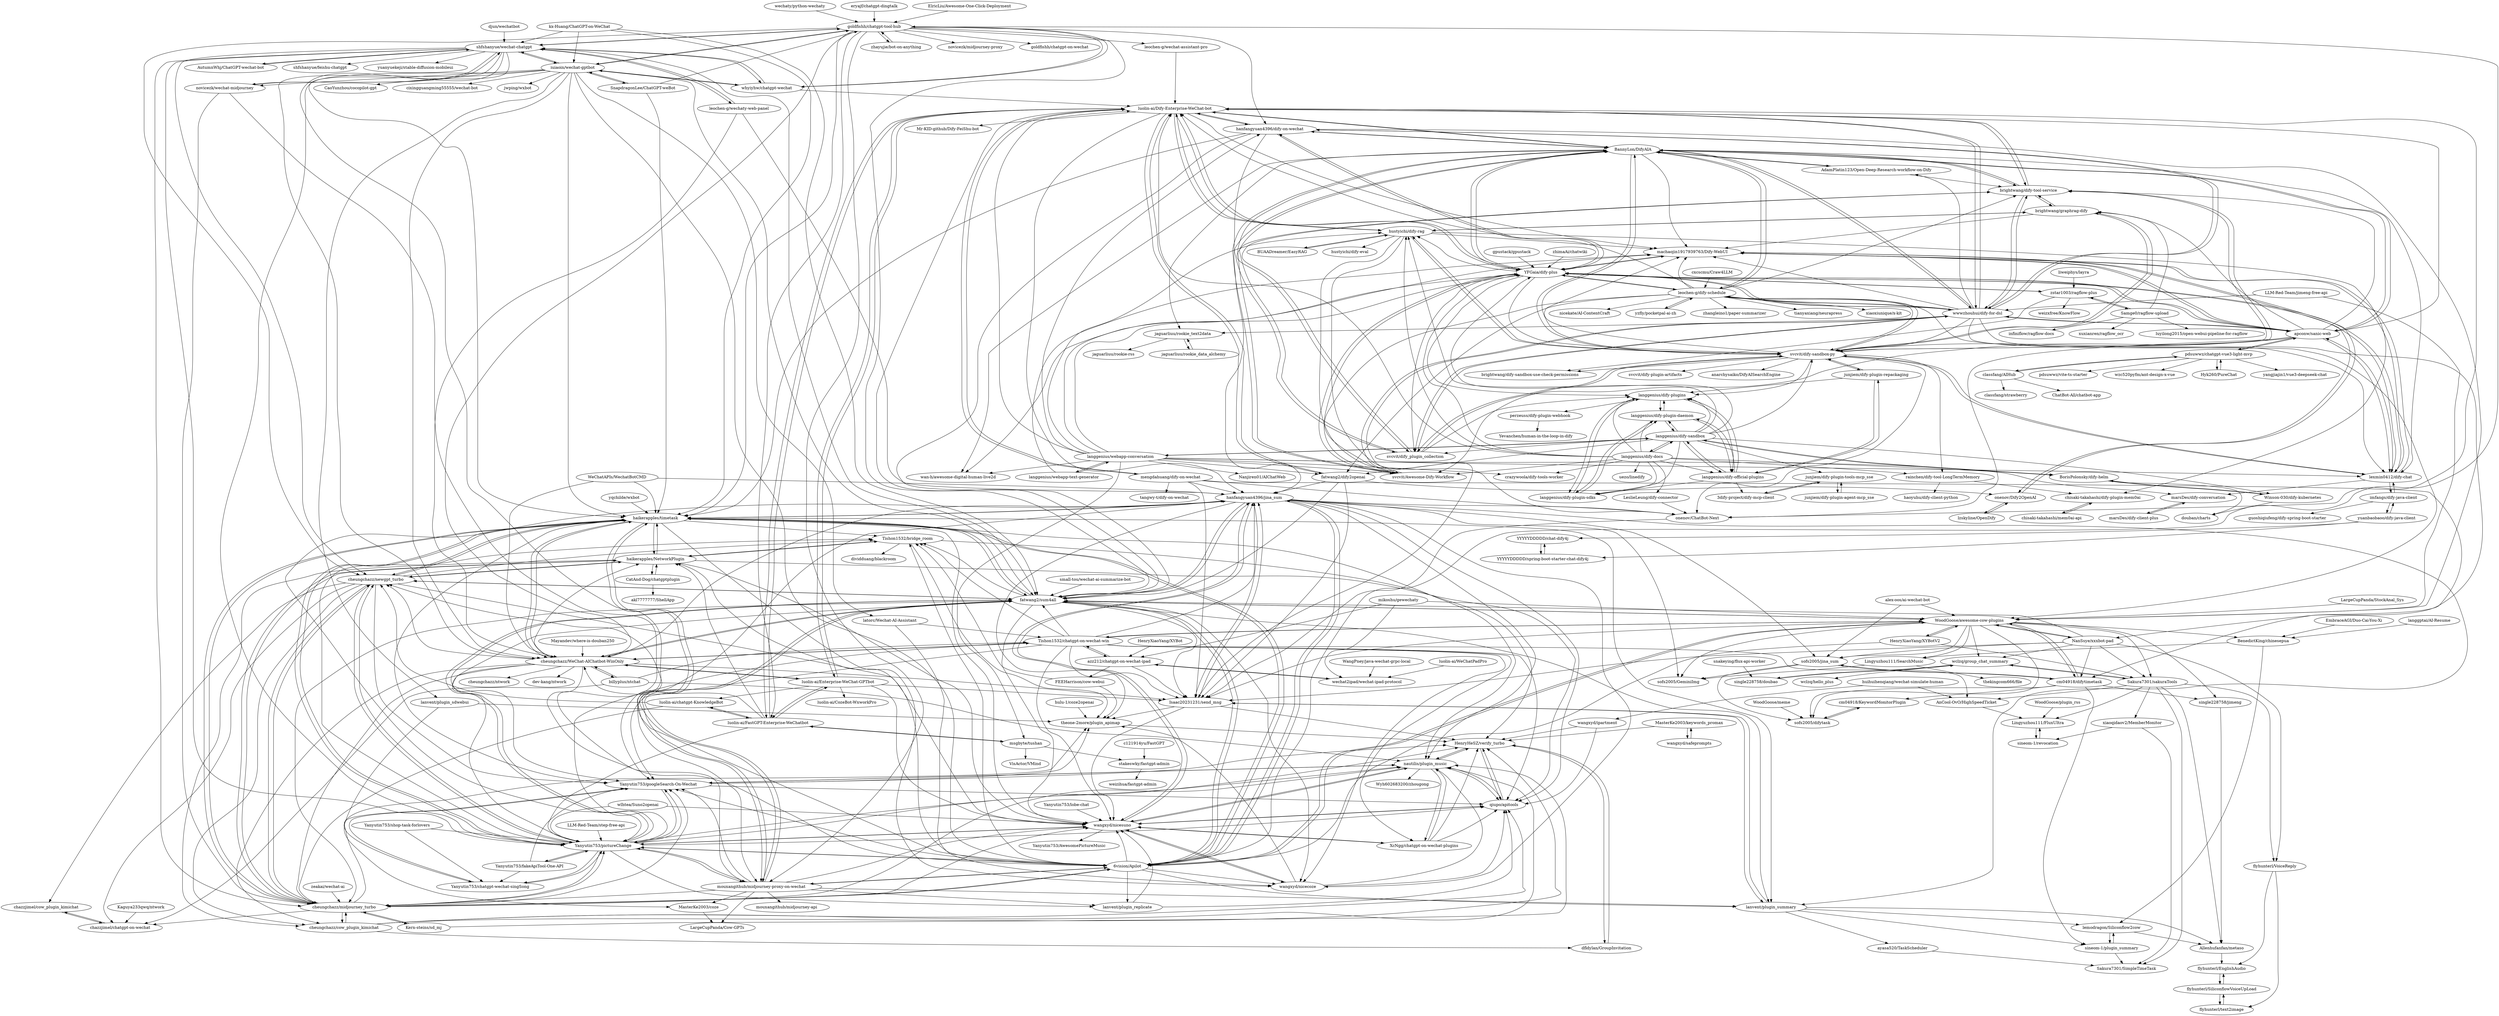 digraph G {
"wechaty/python-wechaty" -> "goldfishh/chatgpt-tool-hub" ["e"=1]
"leochen-g/wechat-assistant-pro" -> "luolin-ai/Dify-Enterprise-WeChat-bot" ["e"=1]
"leochen-g/wechaty-web-panel" -> "hanfangyuan4396/jina_sum" ["e"=1]
"leochen-g/wechaty-web-panel" -> "cheungchazz/WeChat-AIChatbot-WinOnly" ["e"=1]
"leochen-g/wechaty-web-panel" -> "shfshanyue/wechat-chatgpt" ["e"=1]
"WangPney/java-wechat-grpc-local" -> "wechat2ipad/wechat-ipad-protocol" ["e"=1]
"Mayandev/where-is-douban250" -> "cheungchazz/WeChat-AIChatbot-WinOnly" ["e"=1]
"zhayujie/bot-on-anything" -> "goldfishh/chatgpt-tool-hub" ["e"=1]
"AutumnWhj/ChatGPT-wechat-bot" -> "shfshanyue/wechat-chatgpt" ["e"=1]
"yqchilde/wxbot" -> "haikerapples/timetask" ["e"=1]
"djun/wechatbot" -> "shfshanyue/wechat-chatgpt" ["e"=1]
"billyplus/ntchat" -> "cheungchazz/WeChat-AIChatbot-WinOnly" ["e"=1]
"billyplus/ntchat" -> "nautilis/plugin_music" ["e"=1]
"billyplus/ntchat" -> "Tishon1532/chatgpt-on-wechat-win" ["e"=1]
"billyplus/ntchat" -> "chazzjimel/chatgpt-on-wechat" ["e"=1]
"eryajf/chatgpt-dingtalk" -> "goldfishh/chatgpt-tool-hub" ["e"=1]
"kx-Huang/ChatGPT-on-WeChat" -> "iuiaoin/wechat-gptbot" ["e"=1]
"kx-Huang/ChatGPT-on-WeChat" -> "haikerapples/timetask" ["e"=1]
"kx-Huang/ChatGPT-on-WeChat" -> "shfshanyue/wechat-chatgpt" ["e"=1]
"kx-Huang/ChatGPT-on-WeChat" -> "fatwang2/sum4all" ["e"=1]
"Hyk260/PureChat" -> "pdsuwwz/chatgpt-vue3-light-mvp" ["e"=1]
"msgbyte/tushan" -> "stakeswky/fastgpt-admin"
"msgbyte/tushan" -> "luolin-ai/FastGPT-Enterprise-WeChatbot"
"msgbyte/tushan" -> "VisActor/VMind" ["e"=1]
"Kaguya233qwq/ntwork" -> "chazzjimel/chatgpt-on-wechat" ["e"=1]
"shfshanyue/wechat-chatgpt" -> "shfshanyue/feishu-chatgpt"
"shfshanyue/wechat-chatgpt" -> "novicezk/wechat-midjourney" ["e"=1]
"shfshanyue/wechat-chatgpt" -> "whyiyhw/chatgpt-wechat" ["e"=1]
"shfshanyue/wechat-chatgpt" -> "AutumnWhj/ChatGPT-wechat-bot" ["e"=1]
"shfshanyue/wechat-chatgpt" -> "iuiaoin/wechat-gptbot"
"shfshanyue/wechat-chatgpt" -> "leochen-g/wechaty-web-panel" ["e"=1]
"shfshanyue/wechat-chatgpt" -> "fatwang2/sum4all"
"shfshanyue/wechat-chatgpt" -> "Yanyutin753/pictureChange"
"shfshanyue/wechat-chatgpt" -> "goldfishh/chatgpt-tool-hub"
"shfshanyue/wechat-chatgpt" -> "cheungchazz/newgpt_turbo"
"shfshanyue/wechat-chatgpt" -> "cheungchazz/WeChat-AIChatbot-WinOnly"
"shfshanyue/wechat-chatgpt" -> "haikerapples/timetask"
"shfshanyue/wechat-chatgpt" -> "yuanyuekeji/stable-diffusion-mobileui" ["e"=1]
"shfshanyue/wechat-chatgpt" -> "cheungchazz/midjourney_turbo"
"shfshanyue/wechat-chatgpt" -> "mouxangithub/midjourney-proxy-on-wechat"
"small-tou/wechat-ai-summarize-bot" -> "fatwang2/sum4all" ["e"=1]
"luolin-ai/Dify-Enterprise-WeChat-bot" -> "luolin-ai/Enterprise-WeChat-GPTbot"
"luolin-ai/Dify-Enterprise-WeChat-bot" -> "mengdahuang/dify-on-wechat"
"luolin-ai/Dify-Enterprise-WeChat-bot" -> "luolin-ai/FastGPT-Enterprise-WeChatbot"
"luolin-ai/Dify-Enterprise-WeChat-bot" -> "hanfangyuan4396/dify-on-wechat" ["e"=1]
"luolin-ai/Dify-Enterprise-WeChat-bot" -> "fatwang2/dify2openai" ["e"=1]
"luolin-ai/Dify-Enterprise-WeChat-bot" -> "BannyLon/DifyAIA"
"luolin-ai/Dify-Enterprise-WeChat-bot" -> "onenov/ChatBot-Next"
"luolin-ai/Dify-Enterprise-WeChat-bot" -> "fatwang2/sum4all"
"luolin-ai/Dify-Enterprise-WeChat-bot" -> "hanfangyuan4396/jina_sum"
"luolin-ai/Dify-Enterprise-WeChat-bot" -> "Mr-KID-github/Dify-FeiShu-bot"
"luolin-ai/Dify-Enterprise-WeChat-bot" -> "hustyichi/dify-rag"
"luolin-ai/Dify-Enterprise-WeChat-bot" -> "machaojin1917939763/Dify-WebUI"
"luolin-ai/Dify-Enterprise-WeChat-bot" -> "YFGaia/dify-plus"
"luolin-ai/Dify-Enterprise-WeChat-bot" -> "wwwzhouhui/dify-for-dsl"
"luolin-ai/Dify-Enterprise-WeChat-bot" -> "brightwang/dify-tool-service"
"haikerapples/timetask" -> "6vision/Apilot"
"haikerapples/timetask" -> "fatwang2/sum4all"
"haikerapples/timetask" -> "Yanyutin753/pictureChange"
"haikerapples/timetask" -> "cheungchazz/newgpt_turbo"
"haikerapples/timetask" -> "Yanyutin753/googleSearch-On-Wechat"
"haikerapples/timetask" -> "cheungchazz/midjourney_turbo"
"haikerapples/timetask" -> "hanfangyuan4396/jina_sum"
"haikerapples/timetask" -> "haikerapples/NetworkPlugin"
"haikerapples/timetask" -> "mouxangithub/midjourney-proxy-on-wechat"
"haikerapples/timetask" -> "wangxyd/nicecoze"
"haikerapples/timetask" -> "wangxyd/nicesuno"
"haikerapples/timetask" -> "cheungchazz/WeChat-AIChatbot-WinOnly"
"haikerapples/timetask" -> "lanvent/plugin_summary"
"haikerapples/timetask" -> "nautilis/plugin_music"
"haikerapples/timetask" -> "Tishon1532/bridge_room"
"cheungchazz/WeChat-AIChatbot-WinOnly" -> "Tishon1532/chatgpt-on-wechat-win"
"cheungchazz/WeChat-AIChatbot-WinOnly" -> "billyplus/ntchat" ["e"=1]
"cheungchazz/WeChat-AIChatbot-WinOnly" -> "fatwang2/sum4all"
"cheungchazz/WeChat-AIChatbot-WinOnly" -> "cheungchazz/ntwork" ["e"=1]
"cheungchazz/WeChat-AIChatbot-WinOnly" -> "haikerapples/timetask"
"cheungchazz/WeChat-AIChatbot-WinOnly" -> "cheungchazz/midjourney_turbo"
"cheungchazz/WeChat-AIChatbot-WinOnly" -> "cheungchazz/newgpt_turbo"
"cheungchazz/WeChat-AIChatbot-WinOnly" -> "luolin-ai/Enterprise-WeChat-GPTbot"
"cheungchazz/WeChat-AIChatbot-WinOnly" -> "6vision/Apilot"
"cheungchazz/WeChat-AIChatbot-WinOnly" -> "Yanyutin753/pictureChange"
"cheungchazz/WeChat-AIChatbot-WinOnly" -> "hanfangyuan4396/jina_sum"
"cheungchazz/WeChat-AIChatbot-WinOnly" -> "haikerapples/NetworkPlugin"
"cheungchazz/WeChat-AIChatbot-WinOnly" -> "dev-kang/ntwork" ["e"=1]
"cheungchazz/WeChat-AIChatbot-WinOnly" -> "cheungchazz/cow_plugin_kimichat"
"cheungchazz/WeChat-AIChatbot-WinOnly" -> "Isaac20231231/send_msg"
"whyiyhw/chatgpt-wechat" -> "shfshanyue/wechat-chatgpt" ["e"=1]
"whyiyhw/chatgpt-wechat" -> "goldfishh/chatgpt-tool-hub" ["e"=1]
"whyiyhw/chatgpt-wechat" -> "iuiaoin/wechat-gptbot" ["e"=1]
"whyiyhw/chatgpt-wechat" -> "luolin-ai/Dify-Enterprise-WeChat-bot" ["e"=1]
"BorisPolonsky/dify-helm" -> "Winson-030/dify-kubernetes"
"BorisPolonsky/dify-helm" -> "douban/charts"
"BorisPolonsky/dify-helm" -> "langgenius/dify-sandbox"
"goldfishh/chatgpt-tool-hub" -> "zhayujie/bot-on-anything" ["e"=1]
"goldfishh/chatgpt-tool-hub" -> "haikerapples/timetask"
"goldfishh/chatgpt-tool-hub" -> "fatwang2/sum4all"
"goldfishh/chatgpt-tool-hub" -> "6vision/Apilot"
"goldfishh/chatgpt-tool-hub" -> "iuiaoin/wechat-gptbot"
"goldfishh/chatgpt-tool-hub" -> "mouxangithub/midjourney-proxy-on-wechat"
"goldfishh/chatgpt-tool-hub" -> "hanfangyuan4396/dify-on-wechat" ["e"=1]
"goldfishh/chatgpt-tool-hub" -> "cheungchazz/WeChat-AIChatbot-WinOnly"
"goldfishh/chatgpt-tool-hub" -> "luolin-ai/FastGPT-Enterprise-WeChatbot"
"goldfishh/chatgpt-tool-hub" -> "whyiyhw/chatgpt-wechat" ["e"=1]
"goldfishh/chatgpt-tool-hub" -> "novicezk/midjourney-proxy" ["e"=1]
"goldfishh/chatgpt-tool-hub" -> "goldfishh/chatgpt-on-wechat"
"goldfishh/chatgpt-tool-hub" -> "shfshanyue/wechat-chatgpt"
"goldfishh/chatgpt-tool-hub" -> "cheungchazz/newgpt_turbo"
"goldfishh/chatgpt-tool-hub" -> "leochen-g/wechat-assistant-pro" ["e"=1]
"ElricLiu/Awesome-One-Click-Deployment" -> "goldfishh/chatgpt-tool-hub" ["e"=1]
"Yanyutin753/pictureChange" -> "Yanyutin753/googleSearch-On-Wechat"
"Yanyutin753/pictureChange" -> "fatwang2/sum4all"
"Yanyutin753/pictureChange" -> "wangxyd/nicesuno"
"Yanyutin753/pictureChange" -> "Yanyutin753/chatgpt-wechat-singSong"
"Yanyutin753/pictureChange" -> "cheungchazz/midjourney_turbo"
"Yanyutin753/pictureChange" -> "haikerapples/timetask"
"Yanyutin753/pictureChange" -> "cheungchazz/newgpt_turbo"
"Yanyutin753/pictureChange" -> "mouxangithub/midjourney-proxy-on-wechat"
"Yanyutin753/pictureChange" -> "6vision/Apilot"
"Yanyutin753/pictureChange" -> "Tishon1532/bridge_room"
"Yanyutin753/pictureChange" -> "HenryHeSZ/verify_turbo"
"Yanyutin753/pictureChange" -> "nautilis/plugin_music"
"Yanyutin753/pictureChange" -> "Yanyutin753/fakeApiTool-One-API" ["e"=1]
"Yanyutin753/pictureChange" -> "lanvent/plugin_replicate"
"Yanyutin753/pictureChange" -> "qiupo/apitools"
"fatwang2/sum4all" -> "Yanyutin753/pictureChange"
"fatwang2/sum4all" -> "6vision/Apilot"
"fatwang2/sum4all" -> "haikerapples/timetask"
"fatwang2/sum4all" -> "wangxyd/nicesuno"
"fatwang2/sum4all" -> "hanfangyuan4396/jina_sum"
"fatwang2/sum4all" -> "WoodGoose/awesome-cow-plugins"
"fatwang2/sum4all" -> "lanvent/plugin_summary"
"fatwang2/sum4all" -> "cheungchazz/newgpt_turbo"
"fatwang2/sum4all" -> "Yanyutin753/googleSearch-On-Wechat"
"fatwang2/sum4all" -> "wangxyd/nicecoze"
"fatwang2/sum4all" -> "Isaac20231231/send_msg"
"fatwang2/sum4all" -> "cheungchazz/midjourney_turbo"
"fatwang2/sum4all" -> "mouxangithub/midjourney-proxy-on-wechat"
"fatwang2/sum4all" -> "cheungchazz/WeChat-AIChatbot-WinOnly"
"fatwang2/sum4all" -> "Tishon1532/bridge_room"
"c121914yu/FastGPT" -> "stakeswky/fastgpt-admin"
"lanvent/plugin_summary" -> "ayasa520/TaskScheduler"
"lanvent/plugin_summary" -> "Allenhufanfan/metaso"
"lanvent/plugin_summary" -> "sineom-1/plugin_summary"
"lanvent/plugin_summary" -> "Isaac20231231/send_msg"
"lanvent/plugin_summary" -> "lemodragon/Siliconflow2cow"
"luolin-ai/Enterprise-WeChat-GPTbot" -> "luolin-ai/FastGPT-Enterprise-WeChatbot"
"luolin-ai/Enterprise-WeChat-GPTbot" -> "Isaac20231231/send_msg"
"luolin-ai/Enterprise-WeChat-GPTbot" -> "luolin-ai/Dify-Enterprise-WeChat-bot"
"luolin-ai/Enterprise-WeChat-GPTbot" -> "cheungchazz/WeChat-AIChatbot-WinOnly"
"luolin-ai/Enterprise-WeChat-GPTbot" -> "luolin-ai/CozeBot-WxworkPro"
"luolin-ai/Enterprise-WeChat-GPTbot" -> "wangxyd/nicesuno"
"luolin-ai/Enterprise-WeChat-GPTbot" -> "luolin-ai/chatgpt-KnowledgeBot"
"nautilis/plugin_music" -> "HenryHeSZ/verify_turbo"
"nautilis/plugin_music" -> "qiupo/apitools"
"nautilis/plugin_music" -> "wangxyd/nicesuno"
"nautilis/plugin_music" -> "Yanyutin753/googleSearch-On-Wechat"
"nautilis/plugin_music" -> "Wyh602683200/zhougong"
"nautilis/plugin_music" -> "XcNgg/chatgpt-on-wechat-plugins"
"novicezk/wechat-midjourney" -> "cheungchazz/midjourney_turbo" ["e"=1]
"novicezk/wechat-midjourney" -> "shfshanyue/wechat-chatgpt" ["e"=1]
"novicezk/wechat-midjourney" -> "mouxangithub/midjourney-proxy-on-wechat" ["e"=1]
"langgenius/webapp-conversation" -> "langgenius/webapp-text-generator"
"langgenius/webapp-conversation" -> "luolin-ai/Dify-Enterprise-WeChat-bot"
"langgenius/webapp-conversation" -> "marsDes/dify-conversation"
"langgenius/webapp-conversation" -> "machaojin1917939763/Dify-WebUI"
"langgenius/webapp-conversation" -> "fatwang2/dify2openai" ["e"=1]
"langgenius/webapp-conversation" -> "hanfangyuan4396/dify-on-wechat" ["e"=1]
"langgenius/webapp-conversation" -> "langgenius/dify-sandbox"
"langgenius/webapp-conversation" -> "lexmin0412/dify-chat"
"langgenius/webapp-conversation" -> "YFGaia/dify-plus"
"langgenius/webapp-conversation" -> "hustyichi/dify-rag"
"langgenius/webapp-conversation" -> "Nanjiren01/AIChatWeb" ["e"=1]
"langgenius/webapp-conversation" -> "svcvit/Awesome-Dify-Workflow" ["e"=1]
"langgenius/webapp-conversation" -> "msgbyte/tushan"
"langgenius/webapp-conversation" -> "crazywoola/dify-tools-worker"
"langgenius/webapp-conversation" -> "wan-h/awesome-digital-human-live2d" ["e"=1]
"Yanyutin753/shop-task-forlovers" -> "Yanyutin753/pictureChange" ["e"=1]
"Yanyutin753/shop-task-forlovers" -> "Yanyutin753/chatgpt-wechat-singSong" ["e"=1]
"langgenius/dify-docs" -> "langgenius/dify-sandbox"
"langgenius/dify-docs" -> "langgenius/dify-plugins"
"langgenius/dify-docs" -> "langgenius/dify-plugin-daemon"
"langgenius/dify-docs" -> "langgenius/dify-official-plugins"
"langgenius/dify-docs" -> "YFGaia/dify-plus"
"langgenius/dify-docs" -> "BorisPolonsky/dify-helm"
"langgenius/dify-docs" -> "langgenius/dify-plugin-sdks"
"langgenius/dify-docs" -> "LeslieLeung/dify-connector"
"langgenius/dify-docs" -> "crazywoola/dify-tools-worker"
"langgenius/dify-docs" -> "rainchen/dify-tool-LongTermMemory"
"langgenius/dify-docs" -> "uezo/linedify" ["e"=1]
"langgenius/dify-docs" -> "hustyichi/dify-rag"
"langgenius/dify-docs" -> "svcvit/Awesome-Dify-Workflow" ["e"=1]
"langgenius/dify-docs" -> "luolin-ai/Dify-Enterprise-WeChat-bot"
"SnapdragonLee/ChatGPT-weBot" -> "iuiaoin/wechat-gptbot" ["e"=1]
"SnapdragonLee/ChatGPT-weBot" -> "haikerapples/timetask" ["e"=1]
"SnapdragonLee/ChatGPT-weBot" -> "goldfishh/chatgpt-tool-hub" ["e"=1]
"iuiaoin/wechat-gptbot" -> "haikerapples/timetask"
"iuiaoin/wechat-gptbot" -> "SnapdragonLee/ChatGPT-weBot" ["e"=1]
"iuiaoin/wechat-gptbot" -> "goldfishh/chatgpt-tool-hub"
"iuiaoin/wechat-gptbot" -> "fatwang2/sum4all"
"iuiaoin/wechat-gptbot" -> "shfshanyue/wechat-chatgpt"
"iuiaoin/wechat-gptbot" -> "cixingguangming55555/wechat-bot" ["e"=1]
"iuiaoin/wechat-gptbot" -> "6vision/Apilot"
"iuiaoin/wechat-gptbot" -> "lanvent/plugin_sdwebui"
"iuiaoin/wechat-gptbot" -> "whyiyhw/chatgpt-wechat" ["e"=1]
"iuiaoin/wechat-gptbot" -> "latorc/Wechat-AI-Assistant"
"iuiaoin/wechat-gptbot" -> "cheungchazz/WeChat-AIChatbot-WinOnly"
"iuiaoin/wechat-gptbot" -> "jwping/wxbot" ["e"=1]
"iuiaoin/wechat-gptbot" -> "CaoYunzhou/cocopilot-gpt" ["e"=1]
"iuiaoin/wechat-gptbot" -> "novicezk/wechat-midjourney" ["e"=1]
"iuiaoin/wechat-gptbot" -> "Yanyutin753/pictureChange"
"HenryXiaoYang/XYBot" -> "azz212/chatgpt-on-wechat-ipad" ["e"=1]
"mouxangithub/midjourney-proxy-on-wechat" -> "mouxangithub/midjourney-api"
"mouxangithub/midjourney-proxy-on-wechat" -> "Yanyutin753/pictureChange"
"mouxangithub/midjourney-proxy-on-wechat" -> "wangxyd/nicesuno"
"mouxangithub/midjourney-proxy-on-wechat" -> "lanvent/plugin_replicate"
"mouxangithub/midjourney-proxy-on-wechat" -> "MasterKe2003/coze"
"mouxangithub/midjourney-proxy-on-wechat" -> "cheungchazz/midjourney_turbo"
"mouxangithub/midjourney-proxy-on-wechat" -> "haikerapples/timetask"
"mouxangithub/midjourney-proxy-on-wechat" -> "6vision/Apilot"
"mouxangithub/midjourney-proxy-on-wechat" -> "Yanyutin753/googleSearch-On-Wechat"
"mouxangithub/midjourney-proxy-on-wechat" -> "fatwang2/sum4all"
"mouxangithub/midjourney-proxy-on-wechat" -> "lanvent/plugin_summary"
"mouxangithub/midjourney-proxy-on-wechat" -> "LargeCupPanda/Cow-GPTs"
"cheungchazz/midjourney_turbo" -> "cheungchazz/newgpt_turbo"
"cheungchazz/midjourney_turbo" -> "Kern-steins/sd_mj"
"cheungchazz/midjourney_turbo" -> "cheungchazz/cow_plugin_kimichat"
"cheungchazz/midjourney_turbo" -> "wangxyd/nicesuno"
"cheungchazz/midjourney_turbo" -> "Yanyutin753/pictureChange"
"cheungchazz/midjourney_turbo" -> "chazzjimel/chatgpt-on-wechat"
"cheungchazz/midjourney_turbo" -> "nautilis/plugin_music"
"cheungchazz/midjourney_turbo" -> "Yanyutin753/googleSearch-On-Wechat"
"cheungchazz/midjourney_turbo" -> "haikerapples/NetworkPlugin"
"cheungchazz/midjourney_turbo" -> "haikerapples/timetask"
"cheungchazz/midjourney_turbo" -> "6vision/Apilot"
"cheungchazz/midjourney_turbo" -> "theone-2more/plugin_apimap"
"6vision/Apilot" -> "haikerapples/timetask"
"6vision/Apilot" -> "fatwang2/sum4all"
"6vision/Apilot" -> "Yanyutin753/googleSearch-On-Wechat"
"6vision/Apilot" -> "WoodGoose/awesome-cow-plugins"
"6vision/Apilot" -> "Yanyutin753/pictureChange"
"6vision/Apilot" -> "cheungchazz/midjourney_turbo"
"6vision/Apilot" -> "hanfangyuan4396/jina_sum"
"6vision/Apilot" -> "lanvent/plugin_summary"
"6vision/Apilot" -> "lanvent/plugin_replicate"
"6vision/Apilot" -> "cheungchazz/newgpt_turbo"
"6vision/Apilot" -> "mouxangithub/midjourney-proxy-on-wechat"
"6vision/Apilot" -> "wangxyd/nicecoze"
"6vision/Apilot" -> "wangxyd/nicesuno"
"6vision/Apilot" -> "haikerapples/NetworkPlugin"
"6vision/Apilot" -> "Tishon1532/bridge_room"
"EmbraceAGI/Duo-Cai-You-Xi" -> "BenedictKing/chinesepua" ["e"=1]
"luolin-ai/FastGPT-Enterprise-WeChatbot" -> "luolin-ai/Enterprise-WeChat-GPTbot"
"luolin-ai/FastGPT-Enterprise-WeChatbot" -> "luolin-ai/Dify-Enterprise-WeChat-bot"
"luolin-ai/FastGPT-Enterprise-WeChatbot" -> "luolin-ai/chatgpt-KnowledgeBot"
"luolin-ai/FastGPT-Enterprise-WeChatbot" -> "Yanyutin753/pictureChange"
"luolin-ai/FastGPT-Enterprise-WeChatbot" -> "msgbyte/tushan"
"luolin-ai/FastGPT-Enterprise-WeChatbot" -> "haikerapples/NetworkPlugin"
"luolin-ai/FastGPT-Enterprise-WeChatbot" -> "cheungchazz/WeChat-AIChatbot-WinOnly"
"langgenius/webapp-text-generator" -> "langgenius/webapp-conversation"
"langgenius/webapp-text-generator" -> "machaojin1917939763/Dify-WebUI"
"Yanyutin753/chatgpt-wechat-singSong" -> "Yanyutin753/googleSearch-On-Wechat"
"Yanyutin753/chatgpt-wechat-singSong" -> "Yanyutin753/pictureChange"
"haikerapples/NetworkPlugin" -> "Tishon1532/bridge_room"
"haikerapples/NetworkPlugin" -> "qiupo/apitools"
"haikerapples/NetworkPlugin" -> "cheungchazz/midjourney_turbo"
"haikerapples/NetworkPlugin" -> "CatAnd-Dog/chatgptplugin"
"haikerapples/NetworkPlugin" -> "cheungchazz/newgpt_turbo"
"haikerapples/NetworkPlugin" -> "haikerapples/timetask"
"haikerapples/NetworkPlugin" -> "wangxyd/nicesuno"
"haikerapples/NetworkPlugin" -> "cheungchazz/cow_plugin_kimichat"
"lanvent/plugin_sdwebui" -> "theone-2more/plugin_apimap"
"lanvent/plugin_sdwebui" -> "MasterKe2003/coze"
"CatAnd-Dog/chatgptplugin" -> "akl7777777/ShellApp"
"CatAnd-Dog/chatgptplugin" -> "haikerapples/NetworkPlugin"
"luolin-ai/chatgpt-KnowledgeBot" -> "cheungchazz/newgpt_turbo"
"luolin-ai/chatgpt-KnowledgeBot" -> "cheungchazz/midjourney_turbo"
"luolin-ai/chatgpt-KnowledgeBot" -> "luolin-ai/FastGPT-Enterprise-WeChatbot"
"stakeswky/fastgpt-admin" -> "weizihua/fastgpt-admin"
"lanvent/plugin_replicate" -> "qiupo/apitools"
"lanvent/plugin_replicate" -> "wangxyd/nicesuno"
"cheungchazz/newgpt_turbo" -> "cheungchazz/midjourney_turbo"
"cheungchazz/newgpt_turbo" -> "chazzjimel/chatgpt-on-wechat"
"cheungchazz/newgpt_turbo" -> "haikerapples/timetask"
"cheungchazz/newgpt_turbo" -> "Yanyutin753/pictureChange"
"cheungchazz/newgpt_turbo" -> "Yanyutin753/googleSearch-On-Wechat"
"cheungchazz/newgpt_turbo" -> "haikerapples/NetworkPlugin"
"cheungchazz/newgpt_turbo" -> "fatwang2/sum4all"
"cheungchazz/newgpt_turbo" -> "chazzjimel/cow_plugin_kimichat"
"cheungchazz/newgpt_turbo" -> "wangxyd/nicesuno"
"cheungchazz/newgpt_turbo" -> "Tishon1532/bridge_room"
"cheungchazz/newgpt_turbo" -> "cheungchazz/cow_plugin_kimichat"
"HenryHeSZ/verify_turbo" -> "dfldylan/GroupInvitation"
"HenryHeSZ/verify_turbo" -> "qiupo/apitools"
"HenryHeSZ/verify_turbo" -> "nautilis/plugin_music"
"zeakai/wechat-ai" -> "cheungchazz/midjourney_turbo" ["e"=1]
"chazzjimel/chatgpt-on-wechat" -> "chazzjimel/cow_plugin_kimichat"
"Kern-steins/sd_mj" -> "cheungchazz/midjourney_turbo"
"Kern-steins/sd_mj" -> "nautilis/plugin_music"
"hanfangyuan4396/dify-on-wechat" -> "WoodGoose/awesome-cow-plugins" ["e"=1]
"hanfangyuan4396/dify-on-wechat" -> "luolin-ai/Dify-Enterprise-WeChat-bot" ["e"=1]
"hanfangyuan4396/dify-on-wechat" -> "fatwang2/sum4all" ["e"=1]
"hanfangyuan4396/dify-on-wechat" -> "haikerapples/timetask" ["e"=1]
"hanfangyuan4396/dify-on-wechat" -> "wwwzhouhui/dify-for-dsl" ["e"=1]
"hanfangyuan4396/dify-on-wechat" -> "YFGaia/dify-plus" ["e"=1]
"hanfangyuan4396/dify-on-wechat" -> "hanfangyuan4396/jina_sum" ["e"=1]
"hanfangyuan4396/dify-on-wechat" -> "BannyLon/DifyAIA" ["e"=1]
"gpustack/gpustack" -> "YFGaia/dify-plus" ["e"=1]
"classfang/AIHub" -> "classfang/strawberry"
"classfang/AIHub" -> "pdsuwwz/chatgpt-vue3-light-mvp"
"classfang/AIHub" -> "ChatBot-All/chatbot-app" ["e"=1]
"langgenius/dify-sandbox" -> "langgenius/dify-plugin-daemon"
"langgenius/dify-sandbox" -> "langgenius/dify-official-plugins"
"langgenius/dify-sandbox" -> "langgenius/dify-plugins"
"langgenius/dify-sandbox" -> "langgenius/dify-docs"
"langgenius/dify-sandbox" -> "svcvit/dify-sandbox-py"
"langgenius/dify-sandbox" -> "Winson-030/dify-kubernetes"
"langgenius/dify-sandbox" -> "langgenius/dify-plugin-sdks"
"langgenius/dify-sandbox" -> "BorisPolonsky/dify-helm"
"langgenius/dify-sandbox" -> "YFGaia/dify-plus"
"langgenius/dify-sandbox" -> "langgenius/webapp-conversation"
"langgenius/dify-sandbox" -> "svcvit/dify_plugin_collection"
"langgenius/dify-sandbox" -> "fatwang2/dify2openai" ["e"=1]
"langgenius/dify-sandbox" -> "junjiem/dify-plugin-tools-mcp_sse"
"langgenius/dify-sandbox" -> "hustyichi/dify-rag"
"hanfangyuan4396/jina_sum" -> "wangxyd/nicesuno"
"hanfangyuan4396/jina_sum" -> "Isaac20231231/send_msg"
"hanfangyuan4396/jina_sum" -> "sofs2005/jina_sum"
"hanfangyuan4396/jina_sum" -> "wangxyd/nicecoze"
"hanfangyuan4396/jina_sum" -> "fatwang2/sum4all"
"hanfangyuan4396/jina_sum" -> "nautilis/plugin_music"
"hanfangyuan4396/jina_sum" -> "haikerapples/timetask"
"hanfangyuan4396/jina_sum" -> "qiupo/apitools"
"hanfangyuan4396/jina_sum" -> "6vision/Apilot"
"hanfangyuan4396/jina_sum" -> "Yanyutin753/googleSearch-On-Wechat"
"hanfangyuan4396/jina_sum" -> "onenov/ChatBot-Next"
"hanfangyuan4396/jina_sum" -> "sofs2005/GeminiImg"
"hanfangyuan4396/jina_sum" -> "theone-2more/plugin_apimap"
"hanfangyuan4396/jina_sum" -> "lanvent/plugin_summary"
"hanfangyuan4396/jina_sum" -> "Yanyutin753/pictureChange"
"wangxyd/ipartment" -> "qiupo/apitools"
"wangxyd/ipartment" -> "HenryHeSZ/verify_turbo"
"fatwang2/dify2openai" -> "luolin-ai/Dify-Enterprise-WeChat-bot" ["e"=1]
"fatwang2/dify2openai" -> "onenov/Dify2OpenAI" ["e"=1]
"fatwang2/dify2openai" -> "Isaac20231231/send_msg" ["e"=1]
"fatwang2/dify2openai" -> "fatwang2/sum4all" ["e"=1]
"fatwang2/dify2openai" -> "hanfangyuan4396/jina_sum" ["e"=1]
"latorc/Wechat-AI-Assistant" -> "Tishon1532/chatgpt-on-wechat-win"
"latorc/Wechat-AI-Assistant" -> "wangxyd/nicecoze"
"LLM-Red-Team/step-free-api" -> "Yanyutin753/pictureChange" ["e"=1]
"Yanyutin753/lobe-chat" -> "wangxyd/nicesuno" ["e"=1]
"Yanyutin753/fakeApiTool-One-API" -> "Yanyutin753/googleSearch-On-Wechat" ["e"=1]
"Yanyutin753/fakeApiTool-One-API" -> "Yanyutin753/pictureChange" ["e"=1]
"Yanyutin753/fakeApiTool-One-API" -> "Yanyutin753/chatgpt-wechat-singSong" ["e"=1]
"mengdahuang/dify-on-wechat" -> "onenov/ChatBot-Next"
"mengdahuang/dify-on-wechat" -> "luolin-ai/Dify-Enterprise-WeChat-bot"
"mengdahuang/dify-on-wechat" -> "cm04918/difytimetask"
"mengdahuang/dify-on-wechat" -> "Isaac20231231/send_msg"
"mengdahuang/dify-on-wechat" -> "tangwy-t/dify-on-wechat"
"mengdahuang/dify-on-wechat" -> "hanfangyuan4396/jina_sum"
"WeChatAPIs/WechatBotCMD" -> "haikerapples/timetask" ["e"=1]
"WeChatAPIs/WechatBotCMD" -> "cheungchazz/WeChat-AIChatbot-WinOnly" ["e"=1]
"WeChatAPIs/WechatBotCMD" -> "hanfangyuan4396/jina_sum" ["e"=1]
"wechat2ipad/wechat-ipad-protocol" -> "azz212/chatgpt-on-wechat-ipad"
"wlhtea/Suno2openai" -> "wangxyd/nicesuno" ["e"=1]
"wlhtea/Suno2openai" -> "Yanyutin753/pictureChange" ["e"=1]
"XcNgg/chatgpt-on-wechat-plugins" -> "qiupo/apitools"
"XcNgg/chatgpt-on-wechat-plugins" -> "nautilis/plugin_music"
"XcNgg/chatgpt-on-wechat-plugins" -> "HenryHeSZ/verify_turbo"
"XcNgg/chatgpt-on-wechat-plugins" -> "wangxyd/nicesuno"
"wangxyd/safeprompts" -> "MasterKe2003/keywords_promax"
"cheungchazz/cow_plugin_kimichat" -> "HenryHeSZ/verify_turbo"
"cheungchazz/cow_plugin_kimichat" -> "nautilis/plugin_music"
"cheungchazz/cow_plugin_kimichat" -> "qiupo/apitools"
"cheungchazz/cow_plugin_kimichat" -> "dfldylan/GroupInvitation"
"cheungchazz/cow_plugin_kimichat" -> "cheungchazz/midjourney_turbo"
"huihuihenqiang/wechat-simulate-human" -> "wangxyd/ipartment"
"huihuihenqiang/wechat-simulate-human" -> "AnCool-OvO/HighSpeedTicket"
"Yanyutin753/googleSearch-On-Wechat" -> "qiupo/apitools"
"Yanyutin753/googleSearch-On-Wechat" -> "nautilis/plugin_music"
"Yanyutin753/googleSearch-On-Wechat" -> "HenryHeSZ/verify_turbo"
"Yanyutin753/googleSearch-On-Wechat" -> "Yanyutin753/pictureChange"
"Yanyutin753/googleSearch-On-Wechat" -> "Yanyutin753/chatgpt-wechat-singSong"
"Yanyutin753/googleSearch-On-Wechat" -> "theone-2more/plugin_apimap"
"wangxyd/nicesuno" -> "qiupo/apitools"
"wangxyd/nicesuno" -> "nautilis/plugin_music"
"wangxyd/nicesuno" -> "wangxyd/nicecoze"
"wangxyd/nicesuno" -> "Yanyutin753/pictureChange"
"wangxyd/nicesuno" -> "Yanyutin753/AwesomePictureMusic"
"wangxyd/nicesuno" -> "hanfangyuan4396/jina_sum"
"wangxyd/nicesuno" -> "XcNgg/chatgpt-on-wechat-plugins"
"qiupo/apitools" -> "HenryHeSZ/verify_turbo"
"qiupo/apitools" -> "nautilis/plugin_music"
"qiupo/apitools" -> "wangxyd/nicesuno"
"wangxyd/nicecoze" -> "wangxyd/nicesuno"
"wangxyd/nicecoze" -> "theone-2more/plugin_apimap"
"wangxyd/nicecoze" -> "nautilis/plugin_music"
"wangxyd/nicecoze" -> "qiupo/apitools"
"Tishon1532/bridge_room" -> "HenryHeSZ/verify_turbo"
"Tishon1532/bridge_room" -> "dividduang/blackroom"
"Tishon1532/bridge_room" -> "theone-2more/plugin_apimap"
"Tishon1532/bridge_room" -> "haikerapples/NetworkPlugin"
"LeslieLeung/dify-connector" -> "onenov/ChatBot-Next"
"chazzjimel/cow_plugin_kimichat" -> "chazzjimel/chatgpt-on-wechat"
"MasterKe2003/keywords_promax" -> "wangxyd/safeprompts"
"MasterKe2003/keywords_promax" -> "HenryHeSZ/verify_turbo"
"dfldylan/GroupInvitation" -> "HenryHeSZ/verify_turbo"
"MasterKe2003/coze" -> "LargeCupPanda/Cow-GPTs"
"theone-2more/plugin_apimap" -> "HenryHeSZ/verify_turbo"
"svcvit/Awesome-Dify-Workflow" -> "BannyLon/DifyAIA" ["e"=1]
"svcvit/Awesome-Dify-Workflow" -> "wwwzhouhui/dify-for-dsl" ["e"=1]
"svcvit/Awesome-Dify-Workflow" -> "YFGaia/dify-plus" ["e"=1]
"langgptai/AI-Resume" -> "BenedictKing/chinesepua"
"rainchen/dify-tool-LongTermMemory" -> "chisaki-takahashi/dify-plugin-mem0ai"
"rainchen/dify-tool-LongTermMemory" -> "haoyuhu/dify-client-python"
"chisaki-takahashi/dify-plugin-mem0ai" -> "chisaki-takahashi/mem0ai-api"
"wwwzhouhui/dify-for-dsl" -> "BannyLon/DifyAIA"
"wwwzhouhui/dify-for-dsl" -> "YFGaia/dify-plus"
"wwwzhouhui/dify-for-dsl" -> "svcvit/Awesome-Dify-Workflow" ["e"=1]
"wwwzhouhui/dify-for-dsl" -> "machaojin1917939763/Dify-WebUI"
"wwwzhouhui/dify-for-dsl" -> "svcvit/dify_plugin_collection"
"wwwzhouhui/dify-for-dsl" -> "hanfangyuan4396/dify-on-wechat" ["e"=1]
"wwwzhouhui/dify-for-dsl" -> "brightwang/dify-tool-service"
"wwwzhouhui/dify-for-dsl" -> "apconw/sanic-web"
"wwwzhouhui/dify-for-dsl" -> "leochen-g/dify-schedule"
"wwwzhouhui/dify-for-dsl" -> "WoodGoose/awesome-cow-plugins"
"wwwzhouhui/dify-for-dsl" -> "luolin-ai/Dify-Enterprise-WeChat-bot"
"wwwzhouhui/dify-for-dsl" -> "NanSsye/xxxbot-pad" ["e"=1]
"wwwzhouhui/dify-for-dsl" -> "svcvit/dify-sandbox-py"
"wwwzhouhui/dify-for-dsl" -> "jaguarliuu/rookie_text2data"
"wwwzhouhui/dify-for-dsl" -> "AdamPlatin123/Open-Deep-Research-workflow-on-Dify"
"zhimaAi/chatwiki" -> "YFGaia/dify-plus" ["e"=1]
"AnCool-OvO/HighSpeedTicket" -> "Lingyuzhou111/FluxUltra"
"mikoshu/gewechaty" -> "WoodGoose/awesome-cow-plugins" ["e"=1]
"mikoshu/gewechaty" -> "azz212/chatgpt-on-wechat-ipad" ["e"=1]
"mikoshu/gewechaty" -> "wechat2ipad/wechat-ipad-protocol" ["e"=1]
"lexmin0412/dify-chat" -> "machaojin1917939763/Dify-WebUI"
"lexmin0412/dify-chat" -> "marsDes/dify-conversation"
"lexmin0412/dify-chat" -> "apconw/sanic-web"
"lexmin0412/dify-chat" -> "svcvit/dify-sandbox-py"
"lexmin0412/dify-chat" -> "YFGaia/dify-plus"
"lexmin0412/dify-chat" -> "imfangs/dify-java-client"
"LLM-Red-Team/jimeng-free-api" -> "WoodGoose/awesome-cow-plugins" ["e"=1]
"LLM-Red-Team/jimeng-free-api" -> "wwwzhouhui/dify-for-dsl" ["e"=1]
"pdsuwwz/chatgpt-vue3-light-mvp" -> "apconw/sanic-web"
"pdsuwwz/chatgpt-vue3-light-mvp" -> "yangjiajin1/vue3-deepseek-chat"
"pdsuwwz/chatgpt-vue3-light-mvp" -> "pdsuwwz/vite-ts-starter" ["e"=1]
"pdsuwwz/chatgpt-vue3-light-mvp" -> "classfang/AIHub"
"pdsuwwz/chatgpt-vue3-light-mvp" -> "Hyk260/PureChat" ["e"=1]
"pdsuwwz/chatgpt-vue3-light-mvp" -> "wzc520pyfm/ant-design-x-vue" ["e"=1]
"BannyLon/DifyAIA" -> "wwwzhouhui/dify-for-dsl"
"BannyLon/DifyAIA" -> "svcvit/Awesome-Dify-Workflow" ["e"=1]
"BannyLon/DifyAIA" -> "YFGaia/dify-plus"
"BannyLon/DifyAIA" -> "brightwang/dify-tool-service"
"BannyLon/DifyAIA" -> "leochen-g/dify-schedule"
"BannyLon/DifyAIA" -> "svcvit/dify-sandbox-py"
"BannyLon/DifyAIA" -> "svcvit/dify_plugin_collection"
"BannyLon/DifyAIA" -> "luolin-ai/Dify-Enterprise-WeChat-bot"
"BannyLon/DifyAIA" -> "machaojin1917939763/Dify-WebUI"
"BannyLon/DifyAIA" -> "hanfangyuan4396/dify-on-wechat" ["e"=1]
"BannyLon/DifyAIA" -> "apconw/sanic-web"
"BannyLon/DifyAIA" -> "AdamPlatin123/Open-Deep-Research-workflow-on-Dify"
"BannyLon/DifyAIA" -> "lexmin0412/dify-chat"
"BannyLon/DifyAIA" -> "wan-h/awesome-digital-human-live2d" ["e"=1]
"BannyLon/DifyAIA" -> "jaguarliuu/rookie_text2data"
"brightwang/graphrag-dify" -> "brightwang/dify-tool-service"
"brightwang/graphrag-dify" -> "hustyichi/dify-rag"
"brightwang/graphrag-dify" -> "machaojin1917939763/Dify-WebUI"
"brightwang/graphrag-dify" -> "svcvit/dify-sandbox-py"
"Samge0/ragflow-upload" -> "zstar1003/ragflow-plus"
"Samge0/ragflow-upload" -> "xuxianren/ragflow_ocr"
"Samge0/ragflow-upload" -> "luyilong2015/open-webui-pipeline-for-ragflow"
"Samge0/ragflow-upload" -> "brightwang/graphrag-dify"
"Samge0/ragflow-upload" -> "infiniflow/ragflow-docs"
"brightwang/dify-tool-service" -> "brightwang/graphrag-dify"
"brightwang/dify-tool-service" -> "BannyLon/DifyAIA"
"brightwang/dify-tool-service" -> "svcvit/dify_plugin_collection"
"brightwang/dify-tool-service" -> "wwwzhouhui/dify-for-dsl"
"brightwang/dify-tool-service" -> "luolin-ai/Dify-Enterprise-WeChat-bot"
"brightwang/dify-tool-service" -> "svcvit/dify-sandbox-py"
"BUAADreamer/EasyRAG" -> "hustyichi/dify-rag" ["e"=1]
"WoodGoose/awesome-cow-plugins" -> "NanSsye/xxxbot-pad" ["e"=1]
"WoodGoose/awesome-cow-plugins" -> "cm04918/difytimetask"
"WoodGoose/awesome-cow-plugins" -> "Sakura7301/sakuraTools"
"WoodGoose/awesome-cow-plugins" -> "6vision/Apilot"
"WoodGoose/awesome-cow-plugins" -> "sofs2005/jina_sum"
"WoodGoose/awesome-cow-plugins" -> "single228758/jimeng"
"WoodGoose/awesome-cow-plugins" -> "Isaac20231231/send_msg"
"WoodGoose/awesome-cow-plugins" -> "fatwang2/sum4all"
"WoodGoose/awesome-cow-plugins" -> "Lingyuzhou111/SearchMusic"
"WoodGoose/awesome-cow-plugins" -> "BenedictKing/chinesepua"
"WoodGoose/awesome-cow-plugins" -> "Tishon1532/chatgpt-on-wechat-win"
"WoodGoose/awesome-cow-plugins" -> "sofs2005/GeminiImg"
"WoodGoose/awesome-cow-plugins" -> "sofs2005/difytask"
"WoodGoose/awesome-cow-plugins" -> "HenryXiaoYang/XYBotV2" ["e"=1]
"WoodGoose/awesome-cow-plugins" -> "wclzq/group_chat_summary"
"langgenius/dify-plugin-daemon" -> "langgenius/dify-official-plugins"
"langgenius/dify-plugin-daemon" -> "langgenius/dify-plugins"
"langgenius/dify-plugin-daemon" -> "langgenius/dify-plugin-sdks"
"langgenius/dify-plugin-daemon" -> "langgenius/dify-sandbox"
"langgenius/dify-plugin-sdks" -> "langgenius/dify-plugins"
"langgenius/dify-plugin-sdks" -> "langgenius/dify-plugin-daemon"
"hustyichi/dify-rag" -> "brightwang/graphrag-dify"
"hustyichi/dify-rag" -> "onenov/ChatBot-Next"
"hustyichi/dify-rag" -> "svcvit/dify-sandbox-py"
"hustyichi/dify-rag" -> "chisaki-takahashi/dify-plugin-mem0ai"
"hustyichi/dify-rag" -> "hustyichi/dify-eval"
"hustyichi/dify-rag" -> "BUAADreamer/EasyRAG" ["e"=1]
"hustyichi/dify-rag" -> "luolin-ai/Dify-Enterprise-WeChat-bot"
"hustyichi/dify-rag" -> "machaojin1917939763/Dify-WebUI"
"hustyichi/dify-rag" -> "Isaac20231231/send_msg"
"langgenius/dify-plugins" -> "langgenius/dify-official-plugins"
"langgenius/dify-plugins" -> "langgenius/dify-plugin-daemon"
"langgenius/dify-plugins" -> "langgenius/dify-plugin-sdks"
"langgenius/dify-plugins" -> "perzeuss/dify-plugin-webhook"
"apconw/sanic-web" -> "machaojin1917939763/Dify-WebUI"
"apconw/sanic-web" -> "pdsuwwz/chatgpt-vue3-light-mvp"
"apconw/sanic-web" -> "lexmin0412/dify-chat"
"apconw/sanic-web" -> "YFGaia/dify-plus"
"apconw/sanic-web" -> "wwwzhouhui/dify-for-dsl"
"apconw/sanic-web" -> "BannyLon/DifyAIA"
"apconw/sanic-web" -> "svcvit/Awesome-Dify-Workflow" ["e"=1]
"apconw/sanic-web" -> "luolin-ai/Dify-Enterprise-WeChat-bot"
"apconw/sanic-web" -> "brightwang/dify-tool-service"
"apconw/sanic-web" -> "brightwang/graphrag-dify"
"apconw/sanic-web" -> "svcvit/dify-sandbox-py"
"apconw/sanic-web" -> "onenov/ChatBot-Next"
"svcvit/dify-sandbox-py" -> "svcvit/dify_plugin_collection"
"svcvit/dify-sandbox-py" -> "BannyLon/DifyAIA"
"svcvit/dify-sandbox-py" -> "brightwang/dify-sandbox-use-check-permissions"
"svcvit/dify-sandbox-py" -> "langgenius/dify-plugins"
"svcvit/dify-sandbox-py" -> "junjiem/dify-plugin-repackaging"
"svcvit/dify-sandbox-py" -> "hustyichi/dify-rag"
"svcvit/dify-sandbox-py" -> "rainchen/dify-tool-LongTermMemory"
"svcvit/dify-sandbox-py" -> "lexmin0412/dify-chat"
"svcvit/dify-sandbox-py" -> "leochen-g/dify-schedule"
"svcvit/dify-sandbox-py" -> "machaojin1917939763/Dify-WebUI"
"svcvit/dify-sandbox-py" -> "svcvit/dify-plugin-artifacts"
"svcvit/dify-sandbox-py" -> "anarchysaiko/DifyAISearchEngine"
"svcvit/dify-sandbox-py" -> "brightwang/graphrag-dify"
"svcvit/dify-sandbox-py" -> "brightwang/dify-tool-service"
"svcvit/dify-sandbox-py" -> "onenov/ChatBot-Next"
"Winson-030/dify-kubernetes" -> "BorisPolonsky/dify-helm"
"Winson-030/dify-kubernetes" -> "douban/charts"
"snakeying/flux-api-worker" -> "single228758/doubao" ["e"=1]
"Lingyuzhou111/SearchMusic" -> "thekingcom666/file"
"Lingyuzhou111/SearchMusic" -> "sofs2005/GeminiImg"
"azz212/chatgpt-on-wechat-ipad" -> "Isaac20231231/send_msg"
"azz212/chatgpt-on-wechat-ipad" -> "Tishon1532/chatgpt-on-wechat-win"
"azz212/chatgpt-on-wechat-ipad" -> "wechat2ipad/wechat-ipad-protocol"
"azz212/chatgpt-on-wechat-ipad" -> "FEEHarrison/cow-webui"
"Tishon1532/chatgpt-on-wechat-win" -> "Isaac20231231/send_msg"
"Tishon1532/chatgpt-on-wechat-win" -> "azz212/chatgpt-on-wechat-ipad"
"Tishon1532/chatgpt-on-wechat-win" -> "wangxyd/nicesuno"
"Tishon1532/chatgpt-on-wechat-win" -> "Tishon1532/bridge_room"
"Tishon1532/chatgpt-on-wechat-win" -> "qiupo/apitools"
"Tishon1532/chatgpt-on-wechat-win" -> "wangxyd/nicecoze"
"Tishon1532/chatgpt-on-wechat-win" -> "WoodGoose/awesome-cow-plugins"
"Tishon1532/chatgpt-on-wechat-win" -> "cheungchazz/WeChat-AIChatbot-WinOnly"
"Tishon1532/chatgpt-on-wechat-win" -> "Yanyutin753/googleSearch-On-Wechat"
"Tishon1532/chatgpt-on-wechat-win" -> "AnCool-OvO/HighSpeedTicket"
"Tishon1532/chatgpt-on-wechat-win" -> "hanfangyuan4396/jina_sum"
"Tishon1532/chatgpt-on-wechat-win" -> "Yanyutin753/pictureChange"
"Tishon1532/chatgpt-on-wechat-win" -> "fatwang2/sum4all"
"Tishon1532/chatgpt-on-wechat-win" -> "XcNgg/chatgpt-on-wechat-plugins"
"xiaoqidaov2/MemberMonitor" -> "sineom-1/revocation"
"xiaoqidaov2/MemberMonitor" -> "Sakura7301/SimpleTimeTask"
"BenedictKing/chinesepua" -> "lemodragon/Siliconflow2cow"
"BenedictKing/chinesepua" -> "Lingyuzhou111/SearchMusic"
"onenov/ChatBot-Next" -> "Isaac20231231/send_msg"
"FEEHarrison/cow-webui" -> "theone-2more/plugin_apimap"
"FEEHarrison/cow-webui" -> "Tishon1532/bridge_room"
"Sakura7301/sakuraTools" -> "Allenhufanfan/metaso"
"Sakura7301/sakuraTools" -> "Sakura7301/SimpleTimeTask"
"Sakura7301/sakuraTools" -> "wclzq/group_chat_summary"
"Sakura7301/sakuraTools" -> "flyhunterl/VoiceReply"
"Sakura7301/sakuraTools" -> "xiaoqidaov2/MemberMonitor"
"Sakura7301/sakuraTools" -> "AnCool-OvO/HighSpeedTicket"
"Sakura7301/sakuraTools" -> "Lingyuzhou111/FluxUltra"
"Isaac20231231/send_msg" -> "HenryHeSZ/verify_turbo"
"Isaac20231231/send_msg" -> "theone-2more/plugin_apimap"
"Isaac20231231/send_msg" -> "lanvent/plugin_summary"
"Isaac20231231/send_msg" -> "wangxyd/nicesuno"
"Isaac20231231/send_msg" -> "hanfangyuan4396/jina_sum"
"sineom-1/revocation" -> "Lingyuzhou111/FluxUltra"
"sineom-1/plugin_summary" -> "lemodragon/Siliconflow2cow"
"sineom-1/plugin_summary" -> "Sakura7301/SimpleTimeTask"
"lemodragon/Siliconflow2cow" -> "sineom-1/plugin_summary"
"lemodragon/Siliconflow2cow" -> "Allenhufanfan/metaso"
"YYYYYDDDDD/spring-boot-starter-chat-dify4j" -> "YYYYYDDDDD/chat-dify4j"
"chisaki-takahashi/mem0ai-api" -> "chisaki-takahashi/dify-plugin-mem0ai"
"hulu-1/coze2openai" -> "theone-2more/plugin_apimap"
"WoodGoose/meme" -> "sofs2005/difytask"
"Allenhufanfan/metaso" -> "flyhunterl/EnglishAudio"
"Lingyuzhou111/FluxUltra" -> "sineom-1/revocation"
"WoodGoose/plugin_rss" -> "Lingyuzhou111/FluxUltra"
"ayasa520/TaskScheduler" -> "Sakura7301/SimpleTimeTask"
"YYYYYDDDDD/chat-dify4j" -> "YYYYYDDDDD/spring-boot-starter-chat-dify4j"
"YFGaia/dify-plus" -> "BannyLon/DifyAIA"
"YFGaia/dify-plus" -> "wwwzhouhui/dify-for-dsl"
"YFGaia/dify-plus" -> "svcvit/Awesome-Dify-Workflow" ["e"=1]
"YFGaia/dify-plus" -> "machaojin1917939763/Dify-WebUI"
"YFGaia/dify-plus" -> "zstar1003/ragflow-plus"
"YFGaia/dify-plus" -> "apconw/sanic-web"
"YFGaia/dify-plus" -> "lexmin0412/dify-chat"
"YFGaia/dify-plus" -> "leochen-g/dify-schedule"
"YFGaia/dify-plus" -> "hanfangyuan4396/dify-on-wechat" ["e"=1]
"YFGaia/dify-plus" -> "luolin-ai/Dify-Enterprise-WeChat-bot"
"YFGaia/dify-plus" -> "hustyichi/dify-rag"
"YFGaia/dify-plus" -> "svcvit/dify-sandbox-py"
"YFGaia/dify-plus" -> "svcvit/dify_plugin_collection"
"YFGaia/dify-plus" -> "wan-h/awesome-digital-human-live2d" ["e"=1]
"YFGaia/dify-plus" -> "langgenius/dify-plugins"
"yzfly/pocketpal-ai-zh" -> "leochen-g/dify-schedule" ["e"=1]
"NanSsye/xxxbot-pad" -> "WoodGoose/awesome-cow-plugins" ["e"=1]
"NanSsye/xxxbot-pad" -> "cm04918/difytimetask" ["e"=1]
"NanSsye/xxxbot-pad" -> "Isaac20231231/send_msg" ["e"=1]
"NanSsye/xxxbot-pad" -> "Sakura7301/sakuraTools" ["e"=1]
"NanSsye/xxxbot-pad" -> "sofs2005/jina_sum" ["e"=1]
"NanSsye/xxxbot-pad" -> "wclzq/group_chat_summary" ["e"=1]
"NanSsye/xxxbot-pad" -> "flyhunterl/VoiceReply" ["e"=1]
"NanSsye/xxxbot-pad" -> "fatwang2/sum4all" ["e"=1]
"HenryXiaoYang/XYBotV2" -> "WoodGoose/awesome-cow-plugins" ["e"=1]
"HenryXiaoYang/XYBotV2" -> "Sakura7301/sakuraTools" ["e"=1]
"HenryXiaoYang/XYBotV2" -> "6vision/Apilot" ["e"=1]
"LargeCupPanda/StockAnal_Sys" -> "WoodGoose/awesome-cow-plugins" ["e"=1]
"zstar1003/ragflow-plus" -> "Samge0/ragflow-upload"
"zstar1003/ragflow-plus" -> "YFGaia/dify-plus"
"zstar1003/ragflow-plus" -> "weizxfree/KnowFlow"
"zstar1003/ragflow-plus" -> "brightwang/dify-sandbox-use-check-permissions"
"liweiphys/layra" -> "zstar1003/ragflow-plus" ["e"=1]
"cxcscmu/Craw4LLM" -> "leochen-g/dify-schedule" ["e"=1]
"leochen-g/dify-schedule" -> "BannyLon/DifyAIA"
"leochen-g/dify-schedule" -> "zhangleino1/paper-summarizer"
"leochen-g/dify-schedule" -> "svcvit/dify-sandbox-py"
"leochen-g/dify-schedule" -> "wwwzhouhui/dify-for-dsl"
"leochen-g/dify-schedule" -> "YFGaia/dify-plus"
"leochen-g/dify-schedule" -> "yzfly/pocketpal-ai-zh" ["e"=1]
"leochen-g/dify-schedule" -> "lexmin0412/dify-chat"
"leochen-g/dify-schedule" -> "machaojin1917939763/Dify-WebUI"
"leochen-g/dify-schedule" -> "luolin-ai/Dify-Enterprise-WeChat-bot"
"leochen-g/dify-schedule" -> "tianyaxiang/neurapress" ["e"=1]
"leochen-g/dify-schedule" -> "xiaoxiunique/x-kit" ["e"=1]
"leochen-g/dify-schedule" -> "nicekate/AI-ContentCraft" ["e"=1]
"leochen-g/dify-schedule" -> "brightwang/dify-tool-service"
"leochen-g/dify-schedule" -> "svcvit/Awesome-Dify-Workflow" ["e"=1]
"leochen-g/dify-schedule" -> "fatwang2/dify2openai" ["e"=1]
"imfangs/dify-java-client" -> "yuanbaobaoo/dify-java-client"
"imfangs/dify-java-client" -> "lexmin0412/dify-chat"
"imfangs/dify-java-client" -> "guoshiqiufeng/dify-spring-boot-starter"
"langgenius/dify-official-plugins" -> "langgenius/dify-plugin-daemon"
"langgenius/dify-official-plugins" -> "langgenius/dify-plugins"
"langgenius/dify-official-plugins" -> "langgenius/dify-plugin-sdks"
"langgenius/dify-official-plugins" -> "junjiem/dify-plugin-repackaging"
"langgenius/dify-official-plugins" -> "langgenius/dify-sandbox"
"langgenius/dify-official-plugins" -> "3dify-project/dify-mcp-client"
"perzeuss/dify-plugin-webhook" -> "Yevanchen/human-in-the-loop-in-dify"
"junjiem/dify-plugin-repackaging" -> "langgenius/dify-official-plugins"
"junjiem/dify-plugin-repackaging" -> "langgenius/dify-plugins"
"junjiem/dify-plugin-repackaging" -> "svcvit/dify-sandbox-py"
"onenov/Dify2OpenAI" -> "lzskyline/OpenDify"
"onenov/Dify2OpenAI" -> "machaojin1917939763/Dify-WebUI"
"sofs2005/jina_sum" -> "sofs2005/GeminiImg"
"sofs2005/jina_sum" -> "sofs2005/difytask"
"sofs2005/jina_sum" -> "cm04918/difytimetask"
"marsDes/dify-client-plus" -> "marsDes/dify-conversation"
"jaguarliuu/rookie_text2data" -> "jaguarliuu/rookie_data_alchemy"
"jaguarliuu/rookie_text2data" -> "jaguarliuu/rookie-rss"
"jaguarliuu/rookie_data_alchemy" -> "jaguarliuu/rookie_text2data"
"AdamPlatin123/Open-Deep-Research-workflow-on-Dify" -> "BannyLon/DifyAIA"
"AdamPlatin123/Open-Deep-Research-workflow-on-Dify" -> "brightwang/dify-tool-service"
"svcvit/dify_plugin_collection" -> "svcvit/dify-sandbox-py"
"svcvit/dify_plugin_collection" -> "BannyLon/DifyAIA"
"svcvit/dify_plugin_collection" -> "brightwang/dify-tool-service"
"svcvit/dify_plugin_collection" -> "wwwzhouhui/dify-for-dsl"
"svcvit/dify_plugin_collection" -> "langgenius/dify-plugins"
"alex-oos/ai-wechat-bot" -> "WoodGoose/awesome-cow-plugins" ["e"=1]
"alex-oos/ai-wechat-bot" -> "sofs2005/jina_sum" ["e"=1]
"luolin-ai/WeChatPadPro" -> "wechat2ipad/wechat-ipad-protocol" ["e"=1]
"flyhunterl/VoiceReply" -> "flyhunterl/EnglishAudio"
"flyhunterl/VoiceReply" -> "flyhunterl/text2image"
"flyhunterl/text2image" -> "flyhunterl/SiliconflowVoiceUpLoad"
"machaojin1917939763/Dify-WebUI" -> "lexmin0412/dify-chat"
"machaojin1917939763/Dify-WebUI" -> "apconw/sanic-web"
"machaojin1917939763/Dify-WebUI" -> "onenov/Dify2OpenAI"
"machaojin1917939763/Dify-WebUI" -> "YFGaia/dify-plus"
"yuanbaobaoo/dify-java-client" -> "YYYYYDDDDD/spring-boot-starter-chat-dify4j"
"yuanbaobaoo/dify-java-client" -> "imfangs/dify-java-client"
"yuanbaobaoo/dify-java-client" -> "YYYYYDDDDD/chat-dify4j"
"sofs2005/difytask" -> "cm04918/KeywordMonitorPlugin"
"3dify-project/dify-mcp-client" -> "junjiem/dify-plugin-tools-mcp_sse"
"junjiem/dify-plugin-tools-mcp_sse" -> "junjiem/dify-plugin-agent-mcp_sse"
"junjiem/dify-plugin-tools-mcp_sse" -> "3dify-project/dify-mcp-client"
"lzskyline/OpenDify" -> "onenov/Dify2OpenAI"
"flyhunterl/EnglishAudio" -> "flyhunterl/SiliconflowVoiceUpLoad"
"flyhunterl/SiliconflowVoiceUpLoad" -> "flyhunterl/text2image"
"flyhunterl/SiliconflowVoiceUpLoad" -> "flyhunterl/EnglishAudio"
"marsDes/dify-conversation" -> "marsDes/dify-client-plus"
"cm04918/difytimetask" -> "cm04918/KeywordMonitorPlugin"
"cm04918/difytimetask" -> "sofs2005/difytask"
"cm04918/difytimetask" -> "sofs2005/jina_sum"
"cm04918/difytimetask" -> "WoodGoose/awesome-cow-plugins"
"cm04918/difytimetask" -> "sineom-1/plugin_summary"
"cm04918/difytimetask" -> "single228758/jimeng"
"cm04918/KeywordMonitorPlugin" -> "sofs2005/difytask"
"junjiem/dify-plugin-agent-mcp_sse" -> "junjiem/dify-plugin-tools-mcp_sse"
"wclzq/group_chat_summary" -> "wclzq/hello_plus"
"wclzq/group_chat_summary" -> "single228758/doubao"
"wclzq/group_chat_summary" -> "Sakura7301/sakuraTools"
"single228758/jimeng" -> "Allenhufanfan/metaso"
"single228758/doubao" -> "wclzq/group_chat_summary"
"wechaty/python-wechaty" ["l"="50.553,22.646", "c"=508]
"goldfishh/chatgpt-tool-hub" ["l"="50.571,21.977"]
"leochen-g/wechat-assistant-pro" ["l"="50.506,22.725", "c"=508]
"luolin-ai/Dify-Enterprise-WeChat-bot" ["l"="50.626,22.108"]
"leochen-g/wechaty-web-panel" ["l"="50.485,22.614", "c"=508]
"hanfangyuan4396/jina_sum" ["l"="50.647,22.015"]
"cheungchazz/WeChat-AIChatbot-WinOnly" ["l"="50.612,22.007"]
"shfshanyue/wechat-chatgpt" ["l"="50.583,21.954"]
"WangPney/java-wechat-grpc-local" ["l"="50.505,22.494", "c"=508]
"wechat2ipad/wechat-ipad-protocol" ["l"="50.717,21.949"]
"Mayandev/where-is-douban250" ["l"="45.577,-0.683", "c"=222]
"zhayujie/bot-on-anything" ["l"="43.804,1.249", "c"=135]
"AutumnWhj/ChatGPT-wechat-bot" ["l"="43.791,1.214", "c"=135]
"yqchilde/wxbot" ["l"="50.529,22.713", "c"=508]
"haikerapples/timetask" ["l"="50.619,21.986"]
"djun/wechatbot" ["l"="43.679,1.28", "c"=135]
"billyplus/ntchat" ["l"="50.419,22.702", "c"=508]
"nautilis/plugin_music" ["l"="50.647,21.966"]
"Tishon1532/chatgpt-on-wechat-win" ["l"="50.664,21.99"]
"chazzjimel/chatgpt-on-wechat" ["l"="50.609,21.936"]
"eryajf/chatgpt-dingtalk" ["l"="43.694,1.212", "c"=135]
"kx-Huang/ChatGPT-on-WeChat" ["l"="43.707,1.304", "c"=135]
"iuiaoin/wechat-gptbot" ["l"="50.605,21.953"]
"fatwang2/sum4all" ["l"="50.632,22.004"]
"Hyk260/PureChat" ["l"="46.446,-0.781", "c"=542]
"pdsuwwz/chatgpt-vue3-light-mvp" ["l"="50.508,22.182"]
"msgbyte/tushan" ["l"="50.541,22.069"]
"stakeswky/fastgpt-admin" ["l"="50.472,22.058"]
"luolin-ai/FastGPT-Enterprise-WeChatbot" ["l"="50.589,22.043"]
"VisActor/VMind" ["l"="-3.625,-32.572", "c"=30]
"Kaguya233qwq/ntwork" ["l"="50.298,22.769", "c"=508]
"shfshanyue/feishu-chatgpt" ["l"="50.557,21.915"]
"novicezk/wechat-midjourney" ["l"="45.481,2.114", "c"=574]
"whyiyhw/chatgpt-wechat" ["l"="43.66,1.306", "c"=135]
"Yanyutin753/pictureChange" ["l"="50.627,21.979"]
"cheungchazz/newgpt_turbo" ["l"="50.608,21.974"]
"yuanyuekeji/stable-diffusion-mobileui" ["l"="45.528,2.088", "c"=574]
"cheungchazz/midjourney_turbo" ["l"="50.619,21.97"]
"mouxangithub/midjourney-proxy-on-wechat" ["l"="50.601,21.983"]
"small-tou/wechat-ai-summarize-bot" ["l"="45.344,-0.623", "c"=222]
"luolin-ai/Enterprise-WeChat-GPTbot" ["l"="50.618,22.046"]
"mengdahuang/dify-on-wechat" ["l"="50.656,22.067"]
"hanfangyuan4396/dify-on-wechat" ["l"="50.565,22.836", "c"=508]
"fatwang2/dify2openai" ["l"="45.518,0.491", "c"=99]
"BannyLon/DifyAIA" ["l"="50.612,22.159"]
"onenov/ChatBot-Next" ["l"="50.649,22.096"]
"Mr-KID-github/Dify-FeiShu-bot" ["l"="50.585,22.088"]
"hustyichi/dify-rag" ["l"="50.657,22.138"]
"machaojin1917939763/Dify-WebUI" ["l"="50.602,22.173"]
"YFGaia/dify-plus" ["l"="50.632,22.175"]
"wwwzhouhui/dify-for-dsl" ["l"="50.626,22.14"]
"brightwang/dify-tool-service" ["l"="50.635,22.157"]
"6vision/Apilot" ["l"="50.635,21.99"]
"Yanyutin753/googleSearch-On-Wechat" ["l"="50.64,21.975"]
"haikerapples/NetworkPlugin" ["l"="50.606,21.993"]
"wangxyd/nicecoze" ["l"="50.659,21.978"]
"wangxyd/nicesuno" ["l"="50.646,21.994"]
"lanvent/plugin_summary" ["l"="50.667,22.004"]
"Tishon1532/bridge_room" ["l"="50.636,21.966"]
"cheungchazz/ntwork" ["l"="50.378,22.74", "c"=508]
"dev-kang/ntwork" ["l"="50.363,22.768", "c"=508]
"cheungchazz/cow_plugin_kimichat" ["l"="50.629,21.958"]
"Isaac20231231/send_msg" ["l"="50.654,22.028"]
"BorisPolonsky/dify-helm" ["l"="50.749,22.166"]
"Winson-030/dify-kubernetes" ["l"="50.772,22.179"]
"douban/charts" ["l"="50.796,22.17"]
"langgenius/dify-sandbox" ["l"="50.693,22.175"]
"novicezk/midjourney-proxy" ["l"="45.554,2.108", "c"=574]
"goldfishh/chatgpt-on-wechat" ["l"="50.524,21.954"]
"ElricLiu/Awesome-One-Click-Deployment" ["l"="45.71,1.966", "c"=574]
"Yanyutin753/chatgpt-wechat-singSong" ["l"="50.643,21.952"]
"HenryHeSZ/verify_turbo" ["l"="50.659,21.962"]
"Yanyutin753/fakeApiTool-One-API" ["l"="45.337,0.576", "c"=99]
"lanvent/plugin_replicate" ["l"="50.622,21.997"]
"qiupo/apitools" ["l"="50.649,21.978"]
"WoodGoose/awesome-cow-plugins" ["l"="50.683,22.021"]
"c121914yu/FastGPT" ["l"="50.426,22.045"]
"ayasa520/TaskScheduler" ["l"="50.704,21.995"]
"Allenhufanfan/metaso" ["l"="50.718,21.987"]
"sineom-1/plugin_summary" ["l"="50.704,22.011"]
"lemodragon/Siliconflow2cow" ["l"="50.717,22.004"]
"luolin-ai/CozeBot-WxworkPro" ["l"="50.605,22.065"]
"luolin-ai/chatgpt-KnowledgeBot" ["l"="50.589,22.018"]
"Wyh602683200/zhougong" ["l"="50.67,21.935"]
"XcNgg/chatgpt-on-wechat-plugins" ["l"="50.669,21.973"]
"langgenius/webapp-conversation" ["l"="50.603,22.129"]
"langgenius/webapp-text-generator" ["l"="50.568,22.127"]
"marsDes/dify-conversation" ["l"="50.559,22.145"]
"lexmin0412/dify-chat" ["l"="50.583,22.182"]
"Nanjiren01/AIChatWeb" ["l"="45.585,2.025", "c"=574]
"svcvit/Awesome-Dify-Workflow" ["l"="40.706,-0.257", "c"=7]
"crazywoola/dify-tools-worker" ["l"="50.667,22.12"]
"wan-h/awesome-digital-human-live2d" ["l"="32.335,30.369", "c"=297]
"Yanyutin753/shop-task-forlovers" ["l"="-4.491,18.059", "c"=316]
"langgenius/dify-docs" ["l"="50.697,22.153"]
"langgenius/dify-plugins" ["l"="50.691,22.195"]
"langgenius/dify-plugin-daemon" ["l"="50.722,22.192"]
"langgenius/dify-official-plugins" ["l"="50.711,22.208"]
"langgenius/dify-plugin-sdks" ["l"="50.711,22.184"]
"LeslieLeung/dify-connector" ["l"="50.695,22.107"]
"rainchen/dify-tool-LongTermMemory" ["l"="50.721,22.165"]
"uezo/linedify" ["l"="41.854,2.287", "c"=1083]
"SnapdragonLee/ChatGPT-weBot" ["l"="43.697,1.33", "c"=135]
"cixingguangming55555/wechat-bot" ["l"="50.58,22.674", "c"=508]
"lanvent/plugin_sdwebui" ["l"="50.585,21.993"]
"latorc/Wechat-AI-Assistant" ["l"="50.65,21.929"]
"jwping/wxbot" ["l"="50.547,22.731", "c"=508]
"CaoYunzhou/cocopilot-gpt" ["l"="45.382,0.534", "c"=99]
"HenryXiaoYang/XYBot" ["l"="50.517,22.756", "c"=508]
"azz212/chatgpt-on-wechat-ipad" ["l"="50.694,21.975"]
"mouxangithub/midjourney-api" ["l"="50.558,21.954"]
"MasterKe2003/coze" ["l"="50.557,21.995"]
"LargeCupPanda/Cow-GPTs" ["l"="50.548,21.981"]
"Kern-steins/sd_mj" ["l"="50.629,21.94"]
"theone-2more/plugin_apimap" ["l"="50.647,21.983"]
"EmbraceAGI/Duo-Cai-You-Xi" ["l"="39.101,-1.414", "c"=202]
"BenedictKing/chinesepua" ["l"="50.742,22.02"]
"CatAnd-Dog/chatgptplugin" ["l"="50.564,22.008"]
"akl7777777/ShellApp" ["l"="50.528,22.01"]
"weizihua/fastgpt-admin" ["l"="50.446,22.067"]
"chazzjimel/cow_plugin_kimichat" ["l"="50.595,21.932"]
"dfldylan/GroupInvitation" ["l"="50.656,21.944"]
"zeakai/wechat-ai" ["l"="45.476,2.093", "c"=574]
"gpustack/gpustack" ["l"="39.165,-0.672", "c"=39]
"classfang/AIHub" ["l"="50.464,22.199"]
"classfang/strawberry" ["l"="50.435,22.209"]
"ChatBot-All/chatbot-app" ["l"="45.584,0.474", "c"=99]
"svcvit/dify-sandbox-py" ["l"="50.65,22.179"]
"svcvit/dify_plugin_collection" ["l"="50.657,22.162"]
"junjiem/dify-plugin-tools-mcp_sse" ["l"="50.725,22.246"]
"sofs2005/jina_sum" ["l"="50.683,22.04"]
"sofs2005/GeminiImg" ["l"="50.695,22.028"]
"wangxyd/ipartment" ["l"="50.684,21.947"]
"onenov/Dify2OpenAI" ["l"="50.572,22.216"]
"LLM-Red-Team/step-free-api" ["l"="45.531,0.566", "c"=99]
"Yanyutin753/lobe-chat" ["l"="45.525,0.538", "c"=99]
"cm04918/difytimetask" ["l"="50.7,22.041"]
"tangwy-t/dify-on-wechat" ["l"="50.686,22.073"]
"WeChatAPIs/WechatBotCMD" ["l"="50.461,22.77", "c"=508]
"wlhtea/Suno2openai" ["l"="45.457,0.531", "c"=99]
"wangxyd/safeprompts" ["l"="50.684,21.897"]
"MasterKe2003/keywords_promax" ["l"="50.677,21.916"]
"huihuihenqiang/wechat-simulate-human" ["l"="50.715,21.932"]
"AnCool-OvO/HighSpeedTicket" ["l"="50.721,21.965"]
"Yanyutin753/AwesomePictureMusic" ["l"="50.684,21.991"]
"dividduang/blackroom" ["l"="50.629,21.923"]
"langgptai/AI-Resume" ["l"="50.789,22.024"]
"chisaki-takahashi/dify-plugin-mem0ai" ["l"="50.721,22.134"]
"haoyuhu/dify-client-python" ["l"="50.754,22.194"]
"chisaki-takahashi/mem0ai-api" ["l"="50.744,22.125"]
"apconw/sanic-web" ["l"="50.588,22.158"]
"leochen-g/dify-schedule" ["l"="50.615,22.19"]
"NanSsye/xxxbot-pad" ["l"="50.578,22.806", "c"=508]
"jaguarliuu/rookie_text2data" ["l"="50.547,22.155"]
"AdamPlatin123/Open-Deep-Research-workflow-on-Dify" ["l"="50.595,22.194"]
"zhimaAi/chatwiki" ["l"="45.659,-0.489", "c"=222]
"Lingyuzhou111/FluxUltra" ["l"="50.758,21.965"]
"mikoshu/gewechaty" ["l"="50.598,22.827", "c"=508]
"imfangs/dify-java-client" ["l"="50.535,22.225"]
"LLM-Red-Team/jimeng-free-api" ["l"="45.65,0.551", "c"=99]
"yangjiajin1/vue3-deepseek-chat" ["l"="50.477,22.174"]
"pdsuwwz/vite-ts-starter" ["l"="-3.213,-35.71", "c"=246]
"wzc520pyfm/ant-design-x-vue" ["l"="51.191,2.857", "c"=85]
"brightwang/graphrag-dify" ["l"="50.637,22.197"]
"Samge0/ragflow-upload" ["l"="50.632,22.281"]
"zstar1003/ragflow-plus" ["l"="50.636,22.247"]
"xuxianren/ragflow_ocr" ["l"="50.629,22.314"]
"luyilong2015/open-webui-pipeline-for-ragflow" ["l"="50.65,22.316"]
"infiniflow/ragflow-docs" ["l"="50.609,22.31"]
"BUAADreamer/EasyRAG" ["l"="38.875,-1.709", "c"=202]
"Sakura7301/sakuraTools" ["l"="50.738,21.982"]
"single228758/jimeng" ["l"="50.714,22.019"]
"Lingyuzhou111/SearchMusic" ["l"="50.725,22.029"]
"sofs2005/difytask" ["l"="50.714,22.044"]
"HenryXiaoYang/XYBotV2" ["l"="50.56,22.801", "c"=508]
"wclzq/group_chat_summary" ["l"="50.747,22"]
"hustyichi/dify-eval" ["l"="50.694,22.124"]
"perzeuss/dify-plugin-webhook" ["l"="50.737,22.221"]
"brightwang/dify-sandbox-use-check-permissions" ["l"="50.657,22.233"]
"junjiem/dify-plugin-repackaging" ["l"="50.683,22.215"]
"svcvit/dify-plugin-artifacts" ["l"="50.663,22.213"]
"anarchysaiko/DifyAISearchEngine" ["l"="50.646,22.218"]
"snakeying/flux-api-worker" ["l"="45.663,0.398", "c"=99]
"single228758/doubao" ["l"="50.771,21.994"]
"thekingcom666/file" ["l"="50.752,22.036"]
"FEEHarrison/cow-webui" ["l"="50.677,21.96"]
"xiaoqidaov2/MemberMonitor" ["l"="50.758,21.981"]
"sineom-1/revocation" ["l"="50.776,21.969"]
"Sakura7301/SimpleTimeTask" ["l"="50.731,21.995"]
"flyhunterl/VoiceReply" ["l"="50.765,21.952"]
"YYYYYDDDDD/spring-boot-starter-chat-dify4j" ["l"="50.483,22.263"]
"YYYYYDDDDD/chat-dify4j" ["l"="50.497,22.271"]
"hulu-1/coze2openai" ["l"="50.67,21.948"]
"WoodGoose/meme" ["l"="50.745,22.054"]
"flyhunterl/EnglishAudio" ["l"="50.748,21.954"]
"WoodGoose/plugin_rss" ["l"="50.786,21.954"]
"yzfly/pocketpal-ai-zh" ["l"="45.577,-0.49", "c"=222]
"LargeCupPanda/StockAnal_Sys" ["l"="45.788,0.535", "c"=99]
"weizxfree/KnowFlow" ["l"="50.657,22.272"]
"liweiphys/layra" ["l"="51.286,2.986", "c"=85]
"cxcscmu/Craw4LLM" ["l"="45.529,-0.456", "c"=222]
"zhangleino1/paper-summarizer" ["l"="50.596,22.239"]
"tianyaxiang/neurapress" ["l"="45.597,-0.53", "c"=222]
"xiaoxiunique/x-kit" ["l"="45.558,-0.533", "c"=222]
"nicekate/AI-ContentCraft" ["l"="45.465,-0.604", "c"=222]
"yuanbaobaoo/dify-java-client" ["l"="50.507,22.249"]
"guoshiqiufeng/dify-spring-boot-starter" ["l"="50.527,22.254"]
"3dify-project/dify-mcp-client" ["l"="50.745,22.246"]
"Yevanchen/human-in-the-loop-in-dify" ["l"="50.764,22.232"]
"lzskyline/OpenDify" ["l"="50.561,22.243"]
"marsDes/dify-client-plus" ["l"="50.537,22.136"]
"jaguarliuu/rookie_data_alchemy" ["l"="50.518,22.157"]
"jaguarliuu/rookie-rss" ["l"="50.508,22.141"]
"alex-oos/ai-wechat-bot" ["l"="45.584,-0.459", "c"=222]
"luolin-ai/WeChatPadPro" ["l"="50.592,22.851", "c"=508]
"flyhunterl/text2image" ["l"="50.779,21.932"]
"flyhunterl/SiliconflowVoiceUpLoad" ["l"="50.762,21.937"]
"cm04918/KeywordMonitorPlugin" ["l"="50.725,22.056"]
"junjiem/dify-plugin-agent-mcp_sse" ["l"="50.735,22.272"]
"wclzq/hello_plus" ["l"="50.775,22.006"]
}